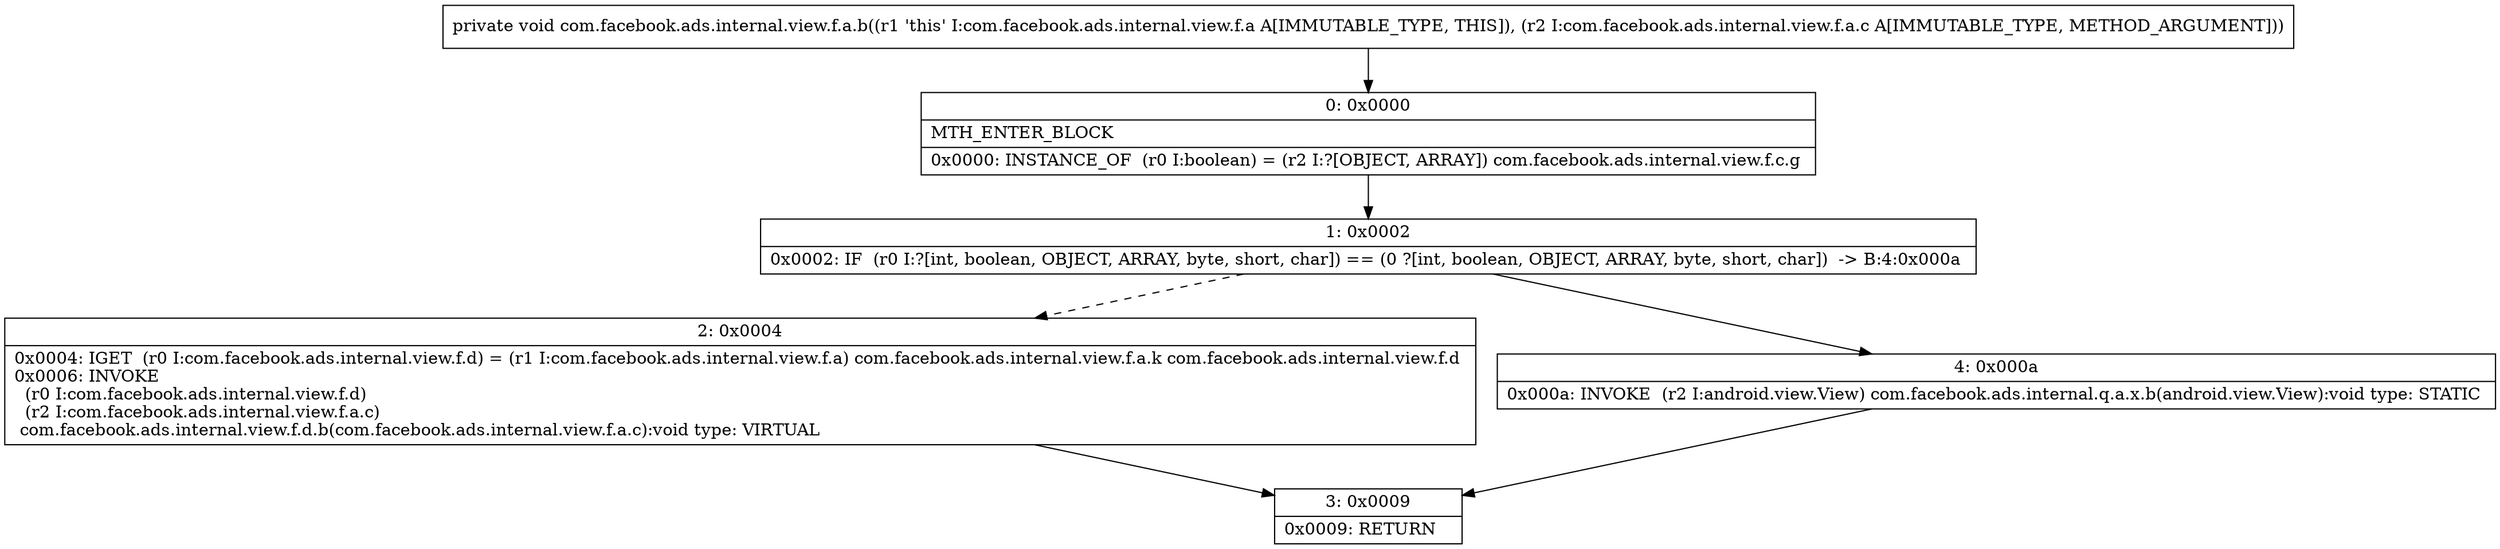 digraph "CFG forcom.facebook.ads.internal.view.f.a.b(Lcom\/facebook\/ads\/internal\/view\/f\/a\/c;)V" {
Node_0 [shape=record,label="{0\:\ 0x0000|MTH_ENTER_BLOCK\l|0x0000: INSTANCE_OF  (r0 I:boolean) = (r2 I:?[OBJECT, ARRAY]) com.facebook.ads.internal.view.f.c.g \l}"];
Node_1 [shape=record,label="{1\:\ 0x0002|0x0002: IF  (r0 I:?[int, boolean, OBJECT, ARRAY, byte, short, char]) == (0 ?[int, boolean, OBJECT, ARRAY, byte, short, char])  \-\> B:4:0x000a \l}"];
Node_2 [shape=record,label="{2\:\ 0x0004|0x0004: IGET  (r0 I:com.facebook.ads.internal.view.f.d) = (r1 I:com.facebook.ads.internal.view.f.a) com.facebook.ads.internal.view.f.a.k com.facebook.ads.internal.view.f.d \l0x0006: INVOKE  \l  (r0 I:com.facebook.ads.internal.view.f.d)\l  (r2 I:com.facebook.ads.internal.view.f.a.c)\l com.facebook.ads.internal.view.f.d.b(com.facebook.ads.internal.view.f.a.c):void type: VIRTUAL \l}"];
Node_3 [shape=record,label="{3\:\ 0x0009|0x0009: RETURN   \l}"];
Node_4 [shape=record,label="{4\:\ 0x000a|0x000a: INVOKE  (r2 I:android.view.View) com.facebook.ads.internal.q.a.x.b(android.view.View):void type: STATIC \l}"];
MethodNode[shape=record,label="{private void com.facebook.ads.internal.view.f.a.b((r1 'this' I:com.facebook.ads.internal.view.f.a A[IMMUTABLE_TYPE, THIS]), (r2 I:com.facebook.ads.internal.view.f.a.c A[IMMUTABLE_TYPE, METHOD_ARGUMENT])) }"];
MethodNode -> Node_0;
Node_0 -> Node_1;
Node_1 -> Node_2[style=dashed];
Node_1 -> Node_4;
Node_2 -> Node_3;
Node_4 -> Node_3;
}

